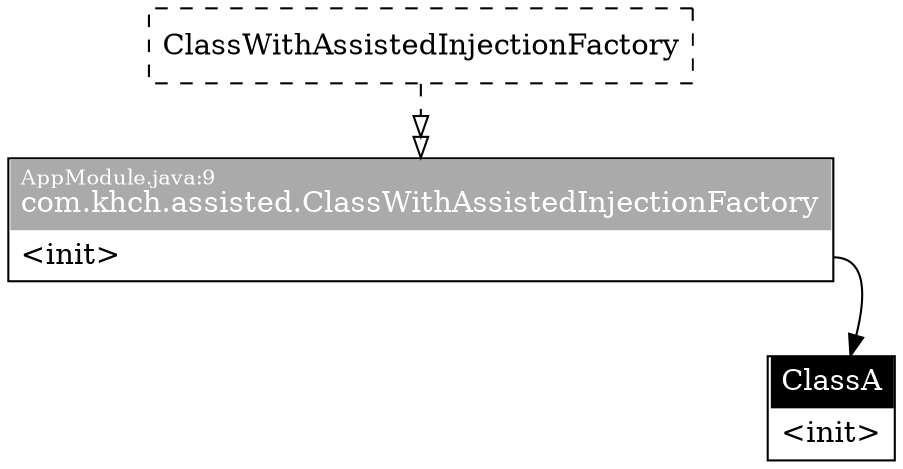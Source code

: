 digraph injector {
graph [rankdir=TB];
x1 [margin="0.02,0", shape=box, style=solid, label=<<table cellspacing="0" cellpadding="5" cellborder="0" border="0"><tr><td align="left" port="header" bgcolor="#aaaaaa"><font color="#ffffff" point-size="10">AppModule.java:9<br align="left"/></font><font color="#ffffff">com.khch.assisted.ClassWithAssistedInjectionFactory<br align="left"/></font></td></tr><tr><td align="left" port="m_eccffb98">&lt;init&gt;</td></tr></table>>]
x2 [margin="0.02,0", shape=box, style=solid, label=<<table cellspacing="0" cellpadding="5" cellborder="0" border="0"><tr><td align="left" port="header" bgcolor="#000000"><font color="#ffffff">ClassA<br align="left"/></font></td></tr><tr><td align="left" port="m_4a50a4b0">&lt;init&gt;</td></tr></table>>]
x0 [margin="0.02,0", shape=box, style=dashed, label=<<table cellspacing="0" cellpadding="5" cellborder="0" border="0"><tr><td align="left" port="header" bgcolor="#ffffff"><font color="#000000">ClassWithAssistedInjectionFactory<br align="left"/></font></td></tr></table>>]
x0 -> x1 [style=dashed, arrowhead=onormalonormal, arrowtail=none]
x1:m_eccffb98:e -> x2 [style=solid, arrowhead=normal, arrowtail=none]
}
